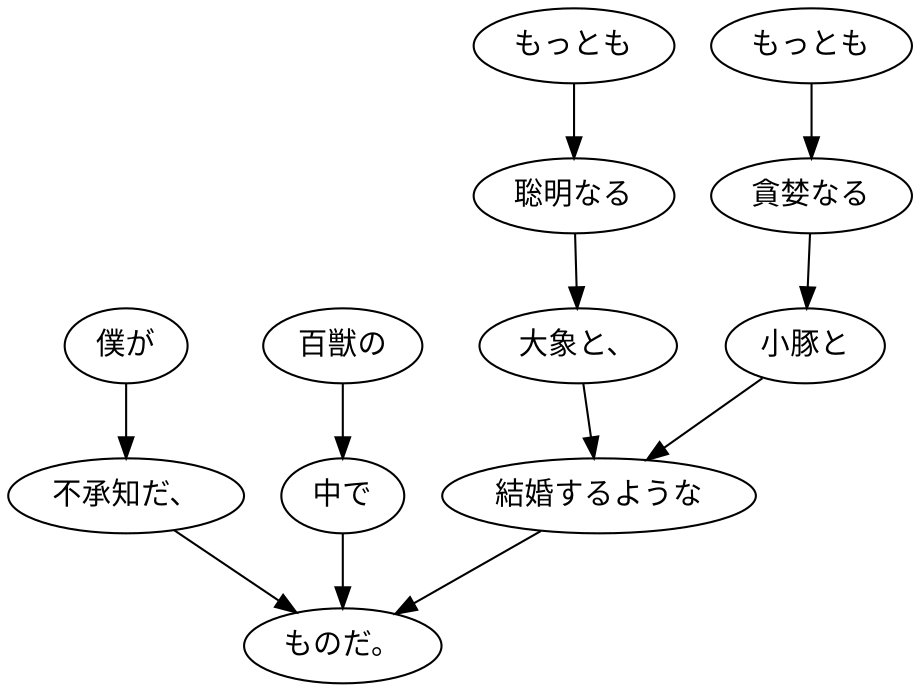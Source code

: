 digraph graph2611 {
	node0 [label="僕が"];
	node1 [label="不承知だ、"];
	node2 [label="百獣の"];
	node3 [label="中で"];
	node4 [label="もっとも"];
	node5 [label="聡明なる"];
	node6 [label="大象と、"];
	node7 [label="もっとも"];
	node8 [label="貪婪なる"];
	node9 [label="小豚と"];
	node10 [label="結婚するような"];
	node11 [label="ものだ。"];
	node0 -> node1;
	node1 -> node11;
	node2 -> node3;
	node3 -> node11;
	node4 -> node5;
	node5 -> node6;
	node6 -> node10;
	node7 -> node8;
	node8 -> node9;
	node9 -> node10;
	node10 -> node11;
}
